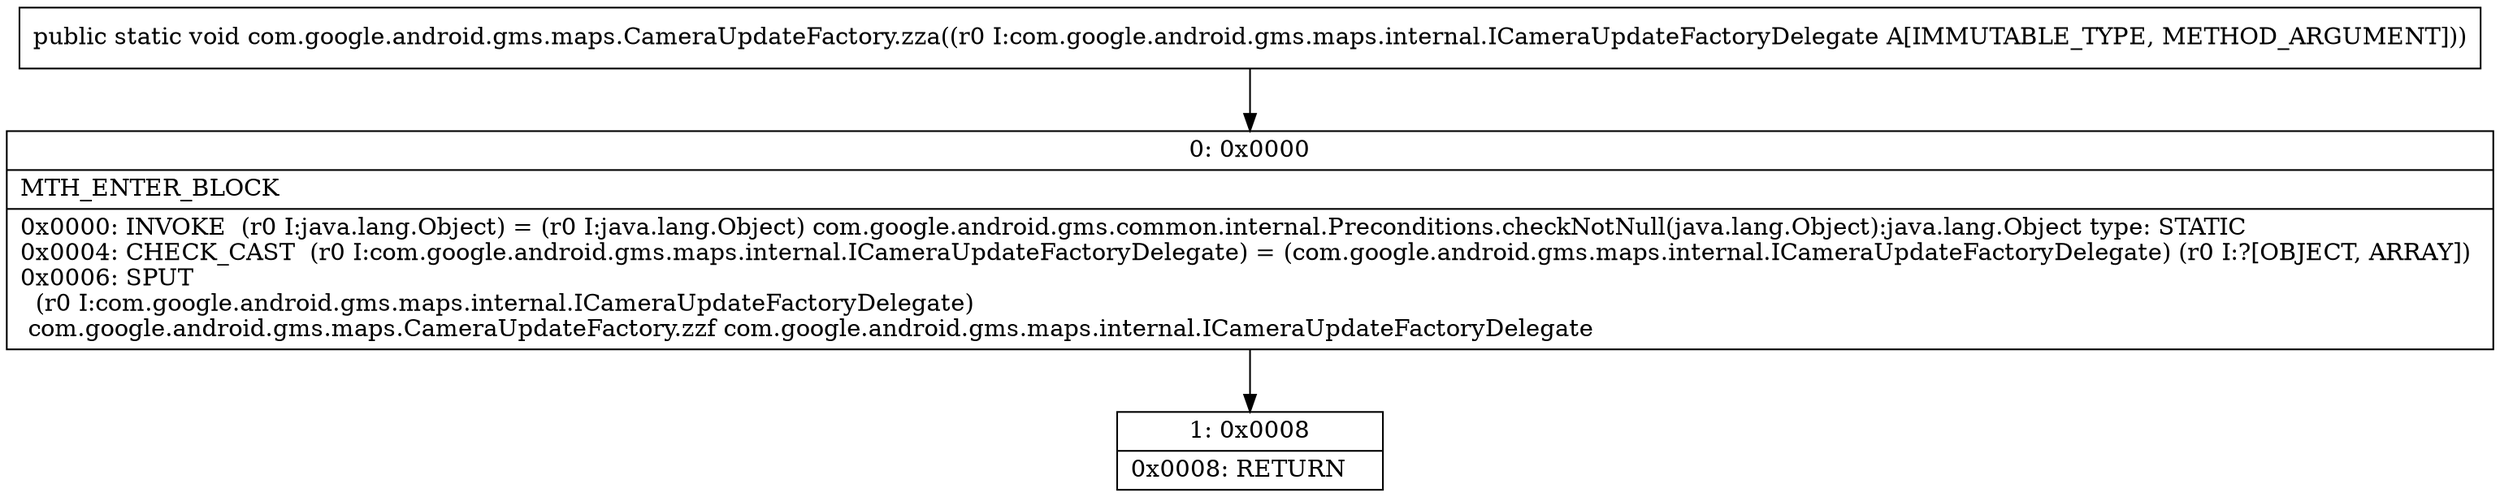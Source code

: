 digraph "CFG forcom.google.android.gms.maps.CameraUpdateFactory.zza(Lcom\/google\/android\/gms\/maps\/internal\/ICameraUpdateFactoryDelegate;)V" {
Node_0 [shape=record,label="{0\:\ 0x0000|MTH_ENTER_BLOCK\l|0x0000: INVOKE  (r0 I:java.lang.Object) = (r0 I:java.lang.Object) com.google.android.gms.common.internal.Preconditions.checkNotNull(java.lang.Object):java.lang.Object type: STATIC \l0x0004: CHECK_CAST  (r0 I:com.google.android.gms.maps.internal.ICameraUpdateFactoryDelegate) = (com.google.android.gms.maps.internal.ICameraUpdateFactoryDelegate) (r0 I:?[OBJECT, ARRAY]) \l0x0006: SPUT  \l  (r0 I:com.google.android.gms.maps.internal.ICameraUpdateFactoryDelegate)\l com.google.android.gms.maps.CameraUpdateFactory.zzf com.google.android.gms.maps.internal.ICameraUpdateFactoryDelegate \l}"];
Node_1 [shape=record,label="{1\:\ 0x0008|0x0008: RETURN   \l}"];
MethodNode[shape=record,label="{public static void com.google.android.gms.maps.CameraUpdateFactory.zza((r0 I:com.google.android.gms.maps.internal.ICameraUpdateFactoryDelegate A[IMMUTABLE_TYPE, METHOD_ARGUMENT])) }"];
MethodNode -> Node_0;
Node_0 -> Node_1;
}

